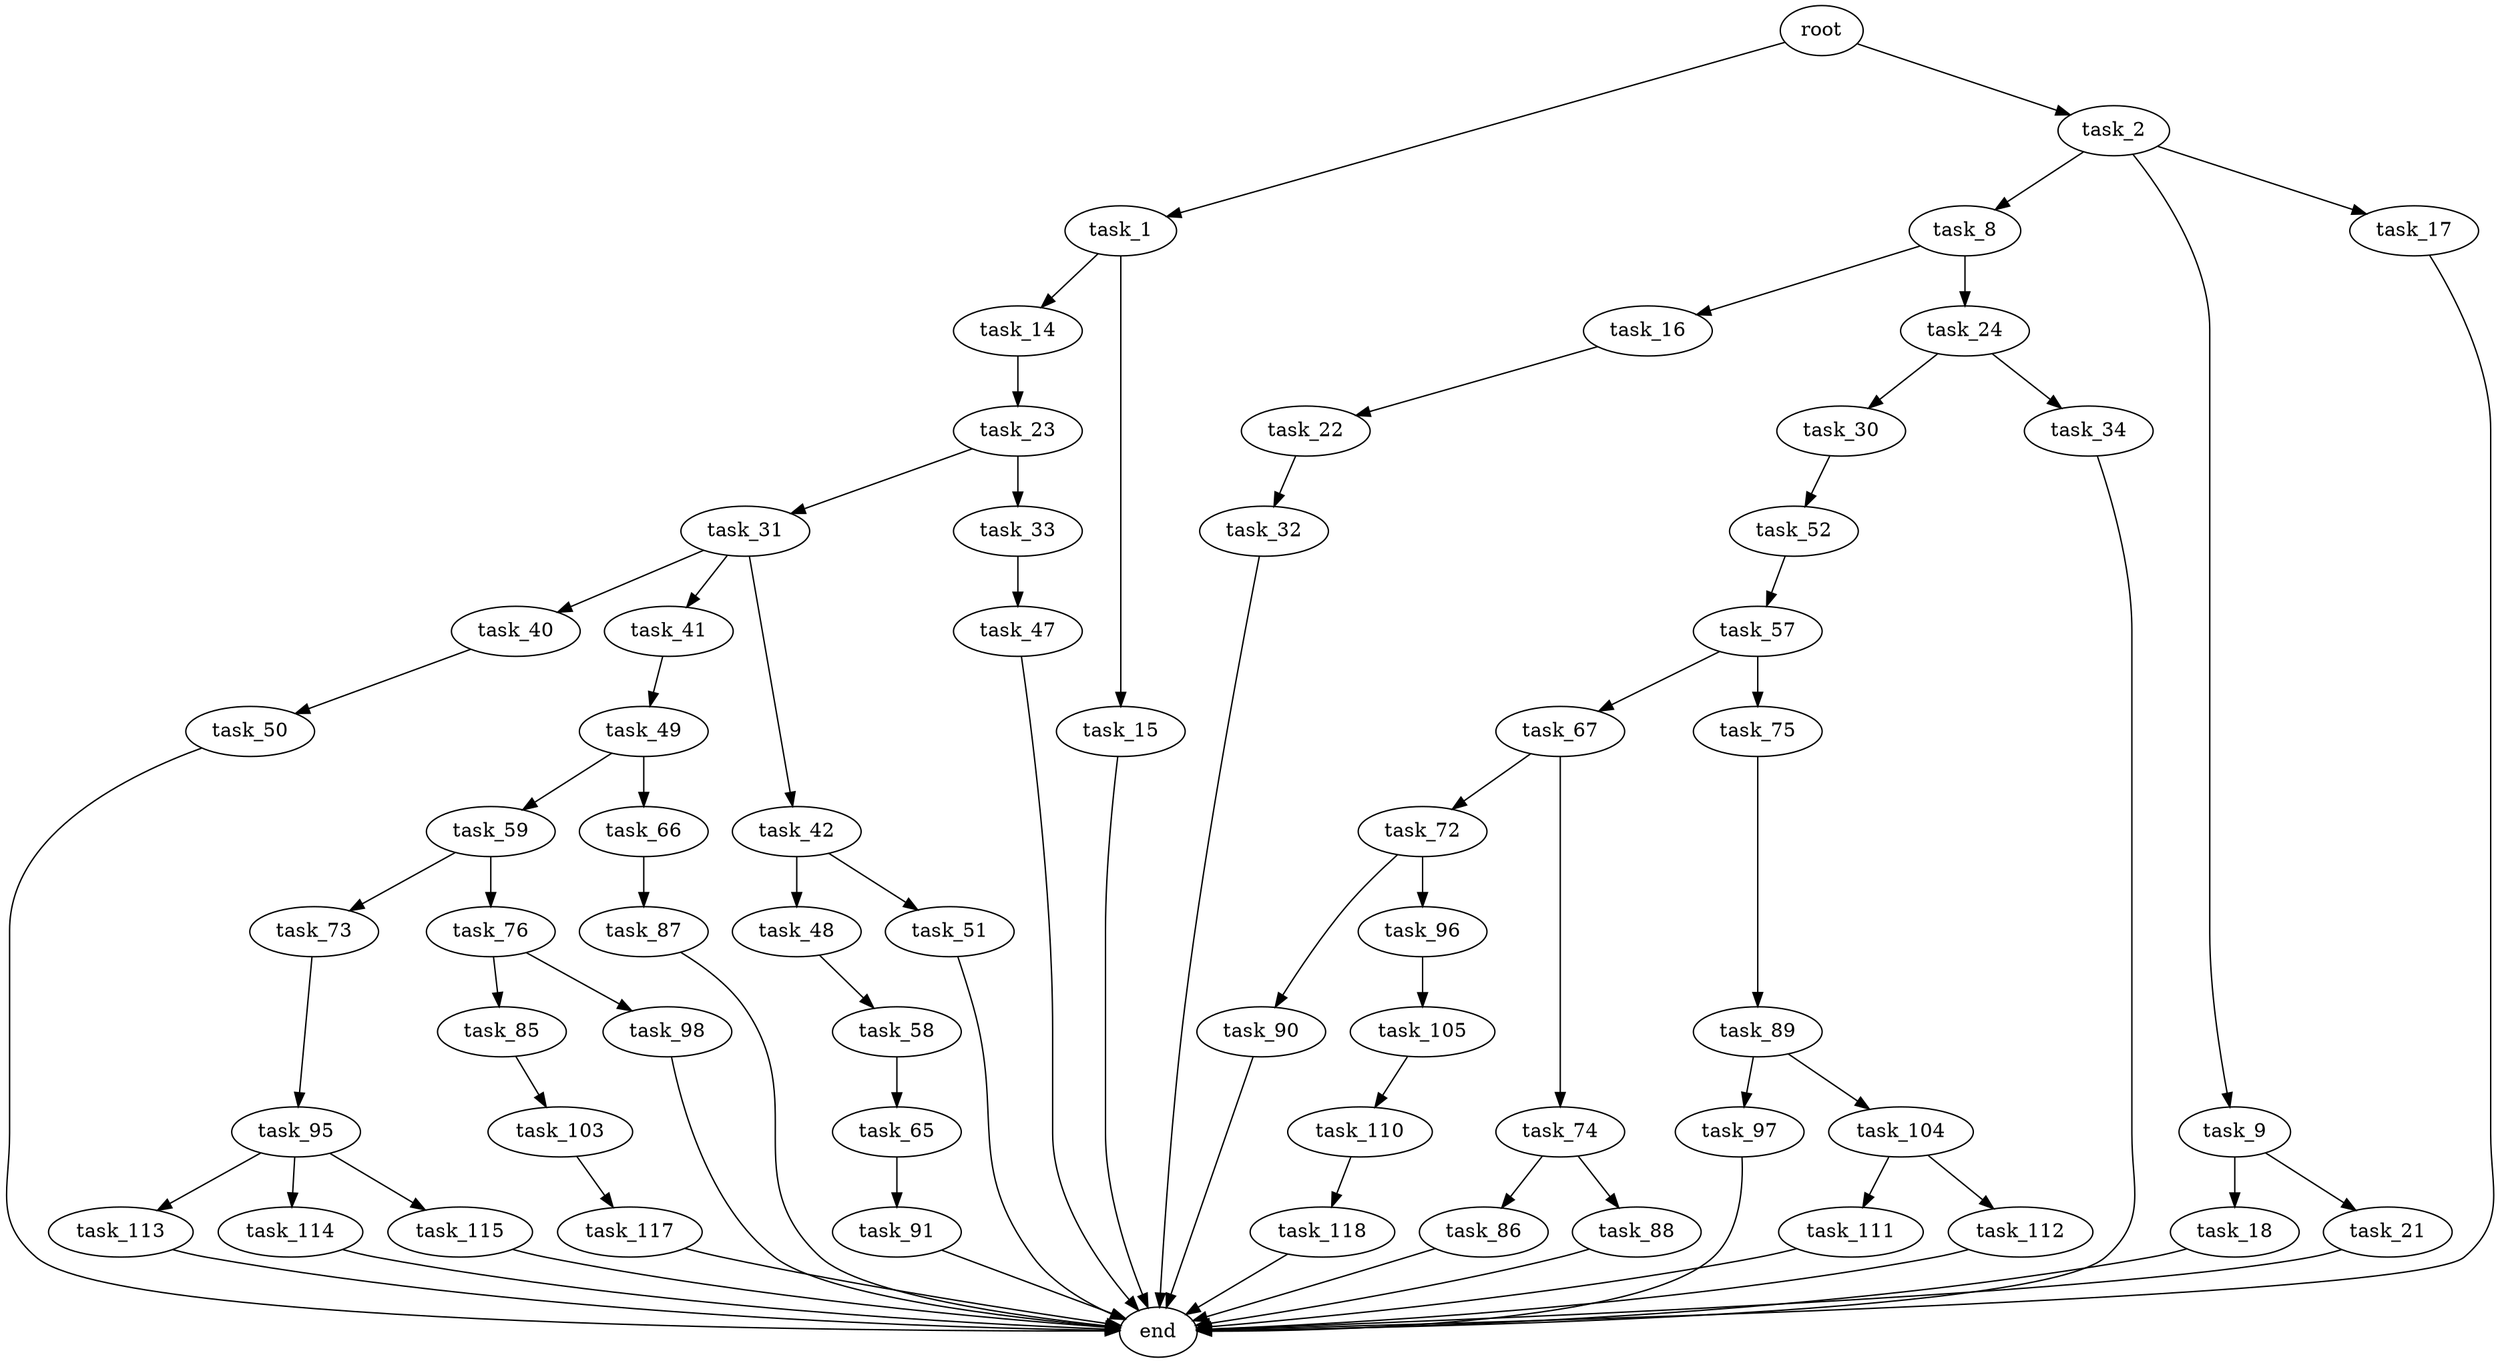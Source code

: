 digraph G {
  root [size="0.000000"];
  task_1 [size="66795518948.000000"];
  task_2 [size="1073741824000.000000"];
  task_8 [size="521685565604.000000"];
  task_9 [size="13912823118.000000"];
  task_14 [size="368293445632.000000"];
  task_15 [size="327772395444.000000"];
  task_16 [size="23729775220.000000"];
  task_17 [size="22161910833.000000"];
  task_18 [size="8589934592.000000"];
  task_21 [size="341062123023.000000"];
  task_22 [size="267724315380.000000"];
  task_23 [size="97401619703.000000"];
  task_24 [size="25508512239.000000"];
  task_30 [size="27417964869.000000"];
  task_31 [size="7764661959.000000"];
  task_32 [size="368293445632.000000"];
  task_33 [size="221209957495.000000"];
  task_34 [size="782757789696.000000"];
  task_40 [size="201977344733.000000"];
  task_41 [size="4677356889.000000"];
  task_42 [size="30367073732.000000"];
  task_47 [size="3391845431.000000"];
  task_48 [size="20690144448.000000"];
  task_49 [size="3169560947.000000"];
  task_50 [size="285725303558.000000"];
  task_51 [size="107351929827.000000"];
  task_52 [size="134217728000.000000"];
  task_57 [size="3929743924.000000"];
  task_58 [size="1073741824000.000000"];
  task_59 [size="549755813888.000000"];
  task_65 [size="686886654432.000000"];
  task_66 [size="134217728000.000000"];
  task_67 [size="104457647681.000000"];
  task_72 [size="1073741824000.000000"];
  task_73 [size="205558553663.000000"];
  task_74 [size="139392338960.000000"];
  task_75 [size="368293445632.000000"];
  task_76 [size="517356101932.000000"];
  task_85 [size="392579767279.000000"];
  task_86 [size="549755813888.000000"];
  task_87 [size="8589934592.000000"];
  task_88 [size="11589797627.000000"];
  task_89 [size="36308536312.000000"];
  task_90 [size="946807891.000000"];
  task_91 [size="1364081106.000000"];
  task_95 [size="134217728000.000000"];
  task_96 [size="549755813888.000000"];
  task_97 [size="740435635402.000000"];
  task_98 [size="154764106880.000000"];
  task_103 [size="16902353296.000000"];
  task_104 [size="33181531383.000000"];
  task_105 [size="4769346141.000000"];
  task_110 [size="464827233922.000000"];
  task_111 [size="193838930391.000000"];
  task_112 [size="54770845312.000000"];
  task_113 [size="236471816489.000000"];
  task_114 [size="6082195878.000000"];
  task_115 [size="28991029248.000000"];
  task_117 [size="1144121263899.000000"];
  task_118 [size="19494736648.000000"];
  end [size="0.000000"];

  root -> task_1 [size="1.000000"];
  root -> task_2 [size="1.000000"];
  task_1 -> task_14 [size="75497472.000000"];
  task_1 -> task_15 [size="75497472.000000"];
  task_2 -> task_8 [size="838860800.000000"];
  task_2 -> task_9 [size="838860800.000000"];
  task_2 -> task_17 [size="838860800.000000"];
  task_8 -> task_16 [size="536870912.000000"];
  task_8 -> task_24 [size="536870912.000000"];
  task_9 -> task_18 [size="838860800.000000"];
  task_9 -> task_21 [size="838860800.000000"];
  task_14 -> task_23 [size="411041792.000000"];
  task_15 -> end [size="1.000000"];
  task_16 -> task_22 [size="411041792.000000"];
  task_17 -> end [size="1.000000"];
  task_18 -> end [size="1.000000"];
  task_21 -> end [size="1.000000"];
  task_22 -> task_32 [size="209715200.000000"];
  task_23 -> task_31 [size="411041792.000000"];
  task_23 -> task_33 [size="411041792.000000"];
  task_24 -> task_30 [size="536870912.000000"];
  task_24 -> task_34 [size="536870912.000000"];
  task_30 -> task_52 [size="679477248.000000"];
  task_31 -> task_40 [size="411041792.000000"];
  task_31 -> task_41 [size="411041792.000000"];
  task_31 -> task_42 [size="411041792.000000"];
  task_32 -> end [size="1.000000"];
  task_33 -> task_47 [size="209715200.000000"];
  task_34 -> end [size="1.000000"];
  task_40 -> task_50 [size="134217728.000000"];
  task_41 -> task_49 [size="301989888.000000"];
  task_42 -> task_48 [size="838860800.000000"];
  task_42 -> task_51 [size="838860800.000000"];
  task_47 -> end [size="1.000000"];
  task_48 -> task_58 [size="679477248.000000"];
  task_49 -> task_59 [size="75497472.000000"];
  task_49 -> task_66 [size="75497472.000000"];
  task_50 -> end [size="1.000000"];
  task_51 -> end [size="1.000000"];
  task_52 -> task_57 [size="209715200.000000"];
  task_57 -> task_67 [size="134217728.000000"];
  task_57 -> task_75 [size="134217728.000000"];
  task_58 -> task_65 [size="838860800.000000"];
  task_59 -> task_73 [size="536870912.000000"];
  task_59 -> task_76 [size="536870912.000000"];
  task_65 -> task_91 [size="838860800.000000"];
  task_66 -> task_87 [size="209715200.000000"];
  task_67 -> task_72 [size="75497472.000000"];
  task_67 -> task_74 [size="75497472.000000"];
  task_72 -> task_90 [size="838860800.000000"];
  task_72 -> task_96 [size="838860800.000000"];
  task_73 -> task_95 [size="679477248.000000"];
  task_74 -> task_86 [size="411041792.000000"];
  task_74 -> task_88 [size="411041792.000000"];
  task_75 -> task_89 [size="411041792.000000"];
  task_76 -> task_85 [size="411041792.000000"];
  task_76 -> task_98 [size="411041792.000000"];
  task_85 -> task_103 [size="536870912.000000"];
  task_86 -> end [size="1.000000"];
  task_87 -> end [size="1.000000"];
  task_88 -> end [size="1.000000"];
  task_89 -> task_97 [size="33554432.000000"];
  task_89 -> task_104 [size="33554432.000000"];
  task_90 -> end [size="1.000000"];
  task_91 -> end [size="1.000000"];
  task_95 -> task_113 [size="209715200.000000"];
  task_95 -> task_114 [size="209715200.000000"];
  task_95 -> task_115 [size="209715200.000000"];
  task_96 -> task_105 [size="536870912.000000"];
  task_97 -> end [size="1.000000"];
  task_98 -> end [size="1.000000"];
  task_103 -> task_117 [size="411041792.000000"];
  task_104 -> task_111 [size="33554432.000000"];
  task_104 -> task_112 [size="33554432.000000"];
  task_105 -> task_110 [size="411041792.000000"];
  task_110 -> task_118 [size="411041792.000000"];
  task_111 -> end [size="1.000000"];
  task_112 -> end [size="1.000000"];
  task_113 -> end [size="1.000000"];
  task_114 -> end [size="1.000000"];
  task_115 -> end [size="1.000000"];
  task_117 -> end [size="1.000000"];
  task_118 -> end [size="1.000000"];
}
